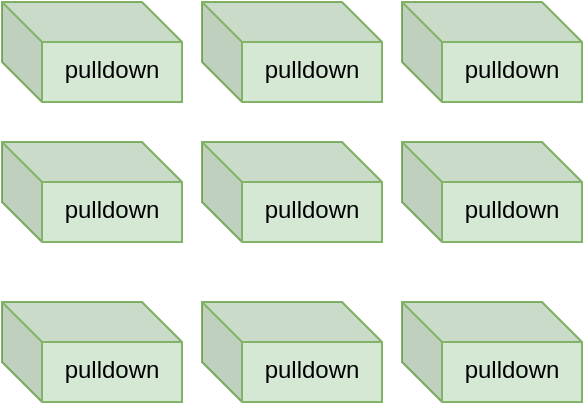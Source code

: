 <mxfile version="13.6.4" type="github">
  <diagram id="RGYHmnfT-ehld0q87kbs" name="第 1 页">
    <mxGraphModel dx="878" dy="456" grid="1" gridSize="10" guides="1" tooltips="1" connect="1" arrows="1" fold="1" page="1" pageScale="1" pageWidth="827" pageHeight="1169" math="0" shadow="0">
      <root>
        <mxCell id="0" />
        <mxCell id="1" parent="0" />
        <mxCell id="PHdOUoC6ngZN6sFy29gJ-4" value="pulldown" style="shape=cube;whiteSpace=wrap;html=1;boundedLbl=1;backgroundOutline=1;darkOpacity=0.05;darkOpacity2=0.1;verticalAlign=top;labelBackgroundColor=#D5E8D4;fillColor=#d5e8d4;strokeColor=#82b366;" vertex="1" parent="1">
          <mxGeometry x="350" y="70" width="90" height="50" as="geometry" />
        </mxCell>
        <mxCell id="PHdOUoC6ngZN6sFy29gJ-7" value="pulldown" style="shape=cube;whiteSpace=wrap;html=1;boundedLbl=1;backgroundOutline=1;darkOpacity=0.05;darkOpacity2=0.1;verticalAlign=top;labelBackgroundColor=#D5E8D4;fillColor=#d5e8d4;strokeColor=#82b366;" vertex="1" parent="1">
          <mxGeometry x="450" y="70" width="90" height="50" as="geometry" />
        </mxCell>
        <mxCell id="PHdOUoC6ngZN6sFy29gJ-8" value="pulldown" style="shape=cube;whiteSpace=wrap;html=1;boundedLbl=1;backgroundOutline=1;darkOpacity=0.05;darkOpacity2=0.1;verticalAlign=top;labelBackgroundColor=#D5E8D4;fillColor=#d5e8d4;strokeColor=#82b366;" vertex="1" parent="1">
          <mxGeometry x="550" y="70" width="90" height="50" as="geometry" />
        </mxCell>
        <mxCell id="PHdOUoC6ngZN6sFy29gJ-10" value="pulldown" style="shape=cube;whiteSpace=wrap;html=1;boundedLbl=1;backgroundOutline=1;darkOpacity=0.05;darkOpacity2=0.1;verticalAlign=top;labelBackgroundColor=#D5E8D4;fillColor=#d5e8d4;strokeColor=#82b366;" vertex="1" parent="1">
          <mxGeometry x="350" y="140" width="90" height="50" as="geometry" />
        </mxCell>
        <mxCell id="PHdOUoC6ngZN6sFy29gJ-11" value="pulldown" style="shape=cube;whiteSpace=wrap;html=1;boundedLbl=1;backgroundOutline=1;darkOpacity=0.05;darkOpacity2=0.1;verticalAlign=top;labelBackgroundColor=#D5E8D4;fillColor=#d5e8d4;strokeColor=#82b366;" vertex="1" parent="1">
          <mxGeometry x="450" y="140" width="90" height="50" as="geometry" />
        </mxCell>
        <mxCell id="PHdOUoC6ngZN6sFy29gJ-12" value="pulldown" style="shape=cube;whiteSpace=wrap;html=1;boundedLbl=1;backgroundOutline=1;darkOpacity=0.05;darkOpacity2=0.1;verticalAlign=top;labelBackgroundColor=#D5E8D4;fillColor=#d5e8d4;strokeColor=#82b366;" vertex="1" parent="1">
          <mxGeometry x="550" y="140" width="90" height="50" as="geometry" />
        </mxCell>
        <mxCell id="PHdOUoC6ngZN6sFy29gJ-13" value="pulldown" style="shape=cube;whiteSpace=wrap;html=1;boundedLbl=1;backgroundOutline=1;darkOpacity=0.05;darkOpacity2=0.1;verticalAlign=top;labelBackgroundColor=#D5E8D4;fillColor=#d5e8d4;strokeColor=#82b366;" vertex="1" parent="1">
          <mxGeometry x="350" y="220" width="90" height="50" as="geometry" />
        </mxCell>
        <mxCell id="PHdOUoC6ngZN6sFy29gJ-14" value="pulldown" style="shape=cube;whiteSpace=wrap;html=1;boundedLbl=1;backgroundOutline=1;darkOpacity=0.05;darkOpacity2=0.1;verticalAlign=top;labelBackgroundColor=#D5E8D4;fillColor=#d5e8d4;strokeColor=#82b366;" vertex="1" parent="1">
          <mxGeometry x="450" y="220" width="90" height="50" as="geometry" />
        </mxCell>
        <mxCell id="PHdOUoC6ngZN6sFy29gJ-15" value="pulldown" style="shape=cube;whiteSpace=wrap;html=1;boundedLbl=1;backgroundOutline=1;darkOpacity=0.05;darkOpacity2=0.1;verticalAlign=top;labelBackgroundColor=#D5E8D4;fillColor=#d5e8d4;strokeColor=#82b366;" vertex="1" parent="1">
          <mxGeometry x="550" y="220" width="90" height="50" as="geometry" />
        </mxCell>
      </root>
    </mxGraphModel>
  </diagram>
</mxfile>
